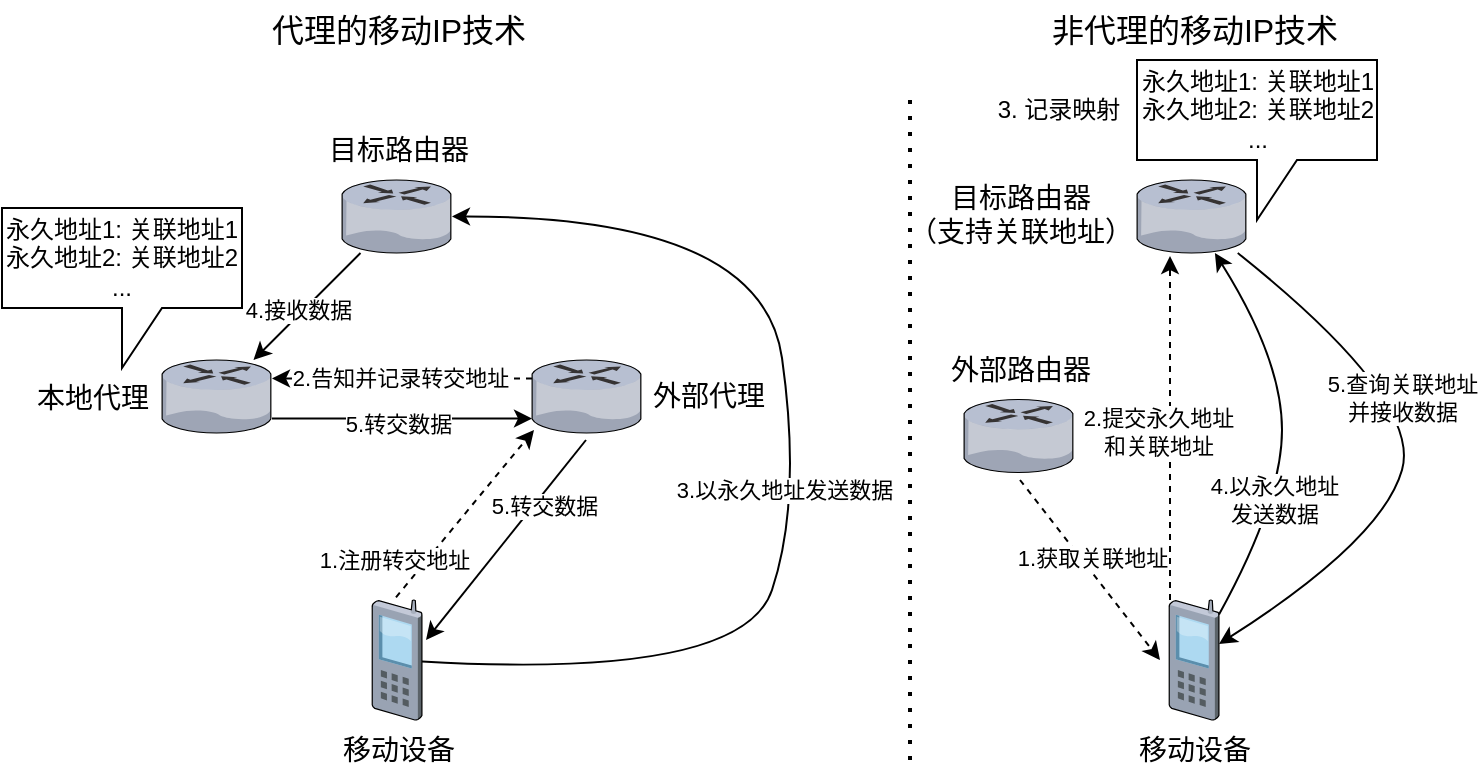 <mxfile version="24.0.4" type="device">
  <diagram name="第 1 页" id="Q2Mc1jxx2IrMaR0B5iBZ">
    <mxGraphModel dx="867" dy="551" grid="1" gridSize="10" guides="1" tooltips="1" connect="1" arrows="1" fold="1" page="1" pageScale="1" pageWidth="1350" pageHeight="600" math="0" shadow="0">
      <root>
        <mxCell id="0" />
        <mxCell id="1" parent="0" />
        <mxCell id="8T576a9k5OITWneR4RPN-6" value="" style="verticalLabelPosition=bottom;sketch=0;aspect=fixed;html=1;verticalAlign=top;strokeColor=none;align=center;outlineConnect=0;shape=mxgraph.citrix.router;" parent="1" vertex="1">
          <mxGeometry x="240" y="180" width="55" height="36.5" as="geometry" />
        </mxCell>
        <mxCell id="8T576a9k5OITWneR4RPN-7" value="" style="verticalLabelPosition=bottom;sketch=0;aspect=fixed;html=1;verticalAlign=top;strokeColor=none;align=center;outlineConnect=0;shape=mxgraph.citrix.router;" parent="1" vertex="1">
          <mxGeometry x="425" y="180" width="55" height="36.5" as="geometry" />
        </mxCell>
        <mxCell id="8T576a9k5OITWneR4RPN-8" value="" style="verticalLabelPosition=bottom;sketch=0;aspect=fixed;html=1;verticalAlign=top;strokeColor=none;align=center;outlineConnect=0;shape=mxgraph.citrix.router;" parent="1" vertex="1">
          <mxGeometry x="330" y="90" width="55" height="36.5" as="geometry" />
        </mxCell>
        <mxCell id="8T576a9k5OITWneR4RPN-9" value="" style="verticalLabelPosition=bottom;sketch=0;aspect=fixed;html=1;verticalAlign=top;strokeColor=none;align=center;outlineConnect=0;shape=mxgraph.citrix.cell_phone;" parent="1" vertex="1">
          <mxGeometry x="345" y="300" width="25" height="60" as="geometry" />
        </mxCell>
        <mxCell id="8T576a9k5OITWneR4RPN-10" value="本地代理" style="text;html=1;align=center;verticalAlign=middle;resizable=0;points=[];autosize=1;strokeColor=none;fillColor=none;fontSize=14;" parent="1" vertex="1">
          <mxGeometry x="165" y="184" width="80" height="30" as="geometry" />
        </mxCell>
        <mxCell id="8T576a9k5OITWneR4RPN-11" value="外部代理" style="text;html=1;align=center;verticalAlign=middle;resizable=0;points=[];autosize=1;strokeColor=none;fillColor=none;fontSize=14;" parent="1" vertex="1">
          <mxGeometry x="473" y="183" width="80" height="30" as="geometry" />
        </mxCell>
        <mxCell id="8T576a9k5OITWneR4RPN-12" value="目标路由器" style="text;html=1;align=center;verticalAlign=middle;resizable=0;points=[];autosize=1;strokeColor=none;fillColor=none;fontSize=14;" parent="1" vertex="1">
          <mxGeometry x="312.5" y="60" width="90" height="30" as="geometry" />
        </mxCell>
        <mxCell id="8T576a9k5OITWneR4RPN-14" value="移动设备" style="text;html=1;align=center;verticalAlign=middle;resizable=0;points=[];autosize=1;strokeColor=none;fillColor=none;fontSize=14;" parent="1" vertex="1">
          <mxGeometry x="317.5" y="360" width="80" height="30" as="geometry" />
        </mxCell>
        <mxCell id="8T576a9k5OITWneR4RPN-15" value="" style="endArrow=classic;html=1;rounded=0;dashed=1;" parent="1" edge="1">
          <mxGeometry width="50" height="50" relative="1" as="geometry">
            <mxPoint x="357" y="298.664" as="sourcePoint" />
            <mxPoint x="426" y="215" as="targetPoint" />
          </mxGeometry>
        </mxCell>
        <mxCell id="8T576a9k5OITWneR4RPN-17" value="1.注册转交地址" style="edgeLabel;html=1;align=center;verticalAlign=middle;resizable=0;points=[];" parent="8T576a9k5OITWneR4RPN-15" vertex="1" connectable="0">
          <mxGeometry x="-0.043" y="-1" relative="1" as="geometry">
            <mxPoint x="-35" y="21" as="offset" />
          </mxGeometry>
        </mxCell>
        <mxCell id="8T576a9k5OITWneR4RPN-18" value="" style="endArrow=classic;html=1;rounded=0;dashed=1;" parent="1" edge="1">
          <mxGeometry width="50" height="50" relative="1" as="geometry">
            <mxPoint x="425" y="189.25" as="sourcePoint" />
            <mxPoint x="295" y="189.25" as="targetPoint" />
          </mxGeometry>
        </mxCell>
        <mxCell id="8T576a9k5OITWneR4RPN-19" value="2.告知并记录转交地址" style="edgeLabel;html=1;align=center;verticalAlign=middle;resizable=0;points=[];" parent="8T576a9k5OITWneR4RPN-18" vertex="1" connectable="0">
          <mxGeometry x="0.021" y="1" relative="1" as="geometry">
            <mxPoint y="-2" as="offset" />
          </mxGeometry>
        </mxCell>
        <mxCell id="8T576a9k5OITWneR4RPN-20" value="" style="curved=1;endArrow=classic;html=1;rounded=0;" parent="1" source="8T576a9k5OITWneR4RPN-9" target="8T576a9k5OITWneR4RPN-8" edge="1">
          <mxGeometry width="50" height="50" relative="1" as="geometry">
            <mxPoint x="500" y="310" as="sourcePoint" />
            <mxPoint x="550" y="260" as="targetPoint" />
            <Array as="points">
              <mxPoint x="530" y="340" />
              <mxPoint x="560" y="250" />
              <mxPoint x="540" y="108" />
            </Array>
          </mxGeometry>
        </mxCell>
        <mxCell id="8T576a9k5OITWneR4RPN-21" value="3.以永久地址发送数据" style="edgeLabel;html=1;align=center;verticalAlign=middle;resizable=0;points=[];" parent="8T576a9k5OITWneR4RPN-20" vertex="1" connectable="0">
          <mxGeometry x="-0.054" y="8" relative="1" as="geometry">
            <mxPoint as="offset" />
          </mxGeometry>
        </mxCell>
        <mxCell id="8T576a9k5OITWneR4RPN-22" value="" style="endArrow=classic;html=1;rounded=0;" parent="1" source="8T576a9k5OITWneR4RPN-8" target="8T576a9k5OITWneR4RPN-6" edge="1">
          <mxGeometry width="50" height="50" relative="1" as="geometry">
            <mxPoint x="220" y="170" as="sourcePoint" />
            <mxPoint x="270" y="120" as="targetPoint" />
          </mxGeometry>
        </mxCell>
        <mxCell id="8T576a9k5OITWneR4RPN-23" value="4.接收数据" style="edgeLabel;html=1;align=center;verticalAlign=middle;resizable=0;points=[];" parent="8T576a9k5OITWneR4RPN-22" vertex="1" connectable="0">
          <mxGeometry x="0.123" y="-2" relative="1" as="geometry">
            <mxPoint as="offset" />
          </mxGeometry>
        </mxCell>
        <mxCell id="8T576a9k5OITWneR4RPN-24" value="" style="endArrow=classic;html=1;rounded=0;" parent="1" edge="1">
          <mxGeometry width="50" height="50" relative="1" as="geometry">
            <mxPoint x="295" y="209.25" as="sourcePoint" />
            <mxPoint x="425" y="209.25" as="targetPoint" />
          </mxGeometry>
        </mxCell>
        <mxCell id="8T576a9k5OITWneR4RPN-26" value="5.转交数据" style="edgeLabel;html=1;align=center;verticalAlign=middle;resizable=0;points=[];" parent="8T576a9k5OITWneR4RPN-24" vertex="1" connectable="0">
          <mxGeometry x="-0.144" y="-2" relative="1" as="geometry">
            <mxPoint x="7" as="offset" />
          </mxGeometry>
        </mxCell>
        <mxCell id="8T576a9k5OITWneR4RPN-27" value="" style="endArrow=classic;html=1;rounded=0;" parent="1" edge="1">
          <mxGeometry width="50" height="50" relative="1" as="geometry">
            <mxPoint x="452" y="220" as="sourcePoint" />
            <mxPoint x="372" y="320" as="targetPoint" />
          </mxGeometry>
        </mxCell>
        <mxCell id="8T576a9k5OITWneR4RPN-28" value="5.转交数据" style="edgeLabel;html=1;align=center;verticalAlign=middle;resizable=0;points=[];" parent="8T576a9k5OITWneR4RPN-27" vertex="1" connectable="0">
          <mxGeometry x="-0.041" y="1" relative="1" as="geometry">
            <mxPoint x="16" y="-16" as="offset" />
          </mxGeometry>
        </mxCell>
        <mxCell id="MWbztb9EXJEPdlqh7DRJ-21" value="" style="verticalLabelPosition=bottom;sketch=0;aspect=fixed;html=1;verticalAlign=top;strokeColor=none;align=center;outlineConnect=0;shape=mxgraph.citrix.cell_phone;" parent="1" vertex="1">
          <mxGeometry x="743.5" y="300" width="25" height="60" as="geometry" />
        </mxCell>
        <mxCell id="MWbztb9EXJEPdlqh7DRJ-22" value="移动设备" style="text;html=1;align=center;verticalAlign=middle;resizable=0;points=[];autosize=1;strokeColor=none;fillColor=none;fontSize=14;" parent="1" vertex="1">
          <mxGeometry x="716" y="360" width="80" height="30" as="geometry" />
        </mxCell>
        <mxCell id="MWbztb9EXJEPdlqh7DRJ-23" value="" style="verticalLabelPosition=bottom;sketch=0;aspect=fixed;html=1;verticalAlign=top;strokeColor=none;align=center;outlineConnect=0;shape=mxgraph.citrix.router;" parent="1" vertex="1">
          <mxGeometry x="727.5" y="90" width="55" height="36.5" as="geometry" />
        </mxCell>
        <mxCell id="MWbztb9EXJEPdlqh7DRJ-24" value="目标路由器&lt;div&gt;（支持关联地址）&lt;/div&gt;" style="text;html=1;align=center;verticalAlign=middle;resizable=0;points=[];autosize=1;strokeColor=none;fillColor=none;fontSize=14;" parent="1" vertex="1">
          <mxGeometry x="598.5" y="82.25" width="140" height="50" as="geometry" />
        </mxCell>
        <mxCell id="MWbztb9EXJEPdlqh7DRJ-25" value="" style="endArrow=classic;html=1;rounded=0;dashed=1;" parent="1" edge="1">
          <mxGeometry width="50" height="50" relative="1" as="geometry">
            <mxPoint x="744" y="300" as="sourcePoint" />
            <mxPoint x="744" y="128" as="targetPoint" />
          </mxGeometry>
        </mxCell>
        <mxCell id="MWbztb9EXJEPdlqh7DRJ-32" value="2.提交永久地址&lt;div&gt;和关联地址&lt;/div&gt;" style="edgeLabel;html=1;align=center;verticalAlign=middle;resizable=0;points=[];" parent="MWbztb9EXJEPdlqh7DRJ-25" vertex="1" connectable="0">
          <mxGeometry x="-0.019" y="2" relative="1" as="geometry">
            <mxPoint x="-4" as="offset" />
          </mxGeometry>
        </mxCell>
        <mxCell id="MWbztb9EXJEPdlqh7DRJ-27" value="" style="verticalLabelPosition=bottom;sketch=0;aspect=fixed;html=1;verticalAlign=top;strokeColor=none;align=center;outlineConnect=0;shape=mxgraph.citrix.router;" parent="1" vertex="1">
          <mxGeometry x="641" y="199.75" width="55" height="36.5" as="geometry" />
        </mxCell>
        <mxCell id="MWbztb9EXJEPdlqh7DRJ-28" value="外部路由器" style="text;html=1;align=center;verticalAlign=middle;resizable=0;points=[];autosize=1;strokeColor=none;fillColor=none;fontSize=14;" parent="1" vertex="1">
          <mxGeometry x="623.5" y="169.75" width="90" height="30" as="geometry" />
        </mxCell>
        <mxCell id="MWbztb9EXJEPdlqh7DRJ-29" value="" style="endArrow=classic;html=1;rounded=0;dashed=1;" parent="1" edge="1">
          <mxGeometry width="50" height="50" relative="1" as="geometry">
            <mxPoint x="669" y="240" as="sourcePoint" />
            <mxPoint x="739" y="330" as="targetPoint" />
          </mxGeometry>
        </mxCell>
        <mxCell id="MWbztb9EXJEPdlqh7DRJ-30" value="1.获取关联地址" style="edgeLabel;html=1;align=center;verticalAlign=middle;resizable=0;points=[];" parent="MWbztb9EXJEPdlqh7DRJ-29" vertex="1" connectable="0">
          <mxGeometry x="-0.135" relative="1" as="geometry">
            <mxPoint x="5" as="offset" />
          </mxGeometry>
        </mxCell>
        <mxCell id="MWbztb9EXJEPdlqh7DRJ-33" value="永久地址1: 关联地址1永久&lt;span style=&quot;background-color: initial;&quot;&gt;地址2: 关联地址2&lt;/span&gt;&lt;div&gt;...&lt;/div&gt;" style="shape=callout;whiteSpace=wrap;html=1;perimeter=calloutPerimeter;" parent="1" vertex="1">
          <mxGeometry x="727.5" y="30" width="120" height="80" as="geometry" />
        </mxCell>
        <mxCell id="MWbztb9EXJEPdlqh7DRJ-36" value="" style="curved=1;endArrow=classic;html=1;rounded=0;" parent="1" source="MWbztb9EXJEPdlqh7DRJ-21" target="MWbztb9EXJEPdlqh7DRJ-23" edge="1">
          <mxGeometry width="50" height="50" relative="1" as="geometry">
            <mxPoint x="820" y="320" as="sourcePoint" />
            <mxPoint x="870" y="270" as="targetPoint" />
            <Array as="points">
              <mxPoint x="800" y="250" />
              <mxPoint x="800" y="180" />
            </Array>
          </mxGeometry>
        </mxCell>
        <mxCell id="MWbztb9EXJEPdlqh7DRJ-37" value="4.以永久地址&lt;div&gt;发送数据&lt;/div&gt;" style="edgeLabel;html=1;align=center;verticalAlign=middle;resizable=0;points=[];" parent="MWbztb9EXJEPdlqh7DRJ-36" vertex="1" connectable="0">
          <mxGeometry x="-0.12" relative="1" as="geometry">
            <mxPoint x="-4" y="22" as="offset" />
          </mxGeometry>
        </mxCell>
        <mxCell id="MWbztb9EXJEPdlqh7DRJ-38" value="" style="curved=1;endArrow=classic;html=1;rounded=0;" parent="1" source="MWbztb9EXJEPdlqh7DRJ-23" target="MWbztb9EXJEPdlqh7DRJ-21" edge="1">
          <mxGeometry width="50" height="50" relative="1" as="geometry">
            <mxPoint x="860" y="270" as="sourcePoint" />
            <mxPoint x="910" y="220" as="targetPoint" />
            <Array as="points">
              <mxPoint x="870" y="200" />
              <mxPoint x="850" y="270" />
            </Array>
          </mxGeometry>
        </mxCell>
        <mxCell id="MWbztb9EXJEPdlqh7DRJ-39" value="5.查询关联地址&lt;div&gt;并接收数据&lt;/div&gt;" style="edgeLabel;html=1;align=center;verticalAlign=middle;resizable=0;points=[];" parent="MWbztb9EXJEPdlqh7DRJ-38" vertex="1" connectable="0">
          <mxGeometry x="0.046" relative="1" as="geometry">
            <mxPoint x="-1" y="-33" as="offset" />
          </mxGeometry>
        </mxCell>
        <mxCell id="MWbztb9EXJEPdlqh7DRJ-40" value="3. 记录映射" style="text;html=1;align=center;verticalAlign=middle;resizable=0;points=[];autosize=1;strokeColor=none;fillColor=none;" parent="1" vertex="1">
          <mxGeometry x="647.5" y="40" width="80" height="30" as="geometry" />
        </mxCell>
        <mxCell id="MWbztb9EXJEPdlqh7DRJ-41" value="" style="endArrow=none;dashed=1;html=1;dashPattern=1 3;strokeWidth=2;rounded=0;" parent="1" edge="1">
          <mxGeometry width="50" height="50" relative="1" as="geometry">
            <mxPoint x="614" y="380" as="sourcePoint" />
            <mxPoint x="614" y="50" as="targetPoint" />
          </mxGeometry>
        </mxCell>
        <mxCell id="MWbztb9EXJEPdlqh7DRJ-42" value="永久地址1: 关联地址1&lt;div&gt;永久地址2: 关联地址2&lt;br&gt;&lt;/div&gt;&lt;div&gt;...&lt;/div&gt;" style="shape=callout;whiteSpace=wrap;html=1;perimeter=calloutPerimeter;" parent="1" vertex="1">
          <mxGeometry x="160" y="104" width="120" height="80" as="geometry" />
        </mxCell>
        <mxCell id="NdhJyTvmgjDDsQr7_pwc-1" value="代理的移动IP技术" style="text;html=1;align=center;verticalAlign=middle;resizable=0;points=[];autosize=1;strokeColor=none;fillColor=none;fontSize=16;" vertex="1" parent="1">
          <mxGeometry x="282.5" width="150" height="30" as="geometry" />
        </mxCell>
        <mxCell id="NdhJyTvmgjDDsQr7_pwc-2" value="非代理的移动IP技术" style="text;html=1;align=center;verticalAlign=middle;resizable=0;points=[];autosize=1;strokeColor=none;fillColor=none;fontSize=16;" vertex="1" parent="1">
          <mxGeometry x="671" width="170" height="30" as="geometry" />
        </mxCell>
      </root>
    </mxGraphModel>
  </diagram>
</mxfile>
